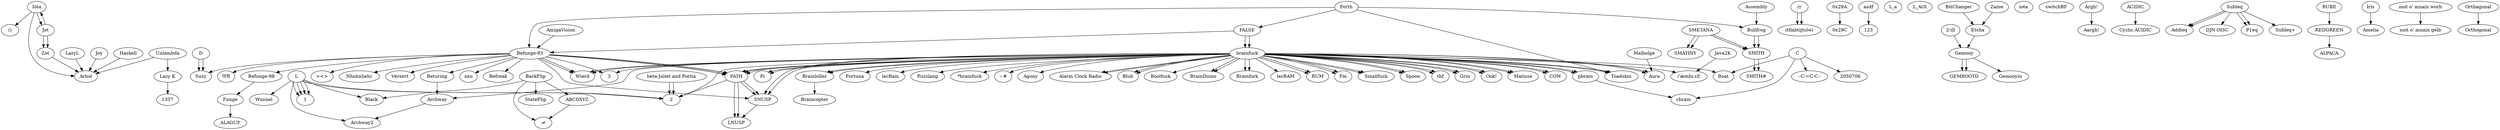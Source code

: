 digraph esolangs {
	center = true;

// DATA FROM ESOLANGS.ORG
// ALSO CHECK EVERYTHING WITH CAT'S EYE TECHNOLOGIES

// http://visjs.org/examples/graph/15_dot_language_playground.html

// (): done
	parens [label="()"];
	Iota -> parens;

// *brainfuck: done
	pointedbrainfuck [label="*brainfuck"];
	brainfuck -> pointedbrainfuck;

// --C-=C-C--: done
	minminCminequalsCminCminmin [label="--C-=C-C--"];
	C -> minminCminequalsCminCminmin;

// ///: done
	slashslashslash [label="///"];
	slashslashslash -> itflabtijtslwi;

// 0x29C: done
	zerox29A [label="0x29A"];
	zerox29C [label="0x29C"];
	zerox29A -> zerox29C;

// 123: done
	asdf -> 123;

// 1337: done
	LazyK -> 1337;

// 1L: done
	2L -> 1L;
	1L -> 1L_a;
	1L -> 1L_AOI;
	1L -> Black;
	BackFlip -> Black;
	1L -> Wunnel;

// 2050706: done
	C -> 2050706;

// 2-ill: done
	2ill [label="2-ill"];
	2L -> 2ill;

// 2iota:
	betaJulietandPortia -> 2iota;

// 2L: done
	PATH -> 2L;
	brainfuck -> 2L;
	2L -> 2ill;
	2L -> 1L;

// 3D: done
	Befunge93 -> 3D;
	3D -> Suzy;

// 3switchBF: done
	brainfuck -> 3switchBF;

// :≠: done
	Unassignable [label=":≠"];
	ABCDXYZ -> Unassignable;
	BackFlip -> Unassignable;

// ~#: done
	tildehash [label="~#"];
	brainfuck -> tildehash;

// Argh!: done
	Argh [label="Argh!"];
	Argh -> Aargh;

// Aargh!: done
	Aargh [label="Aargh!"];

// ABCDXYZ: done
	BackFlip -> ABCDXYZ;

// ACIDIC: done
	ACIDIC -> CyclicACIDIC;

// Addleq: done
	Subleq -> Addleq;

// Agony: done
	brainfuck -> Agony;

// Aheui: done
	Aheui [label="아희"];
	Befunge93 -> Aheui;

// ALAGUF: done
	Funge -> ALAGUF;

// ALPACA: done
	RUBE -> REDGREEN -> ALPACA;

// Ambi-F: done
	AmbiF [label="/ˈæmbiːɛf/"];
	brainfuck -> AmbiF;
	Java2K -> AmbiF;

// Amelia: done
	Iris -> Amelia;

// Arbol: done
	Unlambda -> Arbol;
	LazyL -> Arbol;
	Iota -> Arbol;
	Zot -> Arbol;
	Joy -> Arbol;
	Haskell -> Arbol;

// Archway: done
	Beturing -> Archway;
	Archway -> Archway2;
	brainfuck -> Archway;
	2L -> Archway2;

// Alarm Clock Radio: done
	AlarmClockRadio [label="Alarm Clock Radio"];
	brainfuck -> AlarmClockRadio;

// Aura: done
	brainfuck -> Aura;
	Malbolge -> Aura;

// axo: done
	Befunge93 -> axo;




// Befunge-93: done
	Befunge93 [label="Befunge-93"];
	Forth -> Befunge93;
	AmigaVision -> Befunge93;
	Befunge93 -> Wierd;
	Befunge93 -> Befreak;
	Befunge93 -> PATH;
	brainfuck -> PATH;

// Befunge-98:
	Befunge98 [label="Befunge-98"];
	Befunge93 -> Befunge98;

// beta-Juliet and Portia:
	betaJulietandPortia [label="beta-Juliet and Portia"];
	betaJulietandPortia -> 2iota;

// Beturing: done
	Befunge93 -> Beturing;

// Blub: done
	brainfuck -> Blub;

// Boat: done
	C -> Boat;
	brainfuck -> Boat;

// Boolfuck: done
	brainfuck -> Boolfuck;

// Braincopter: done
	Brainloller -> Braincopter;

// BrainDuino: done
	brainfuck -> BrainDuino;

// Brainfork: done
	brainfuck -> Brainfork;

// brainfuck: done
	FALSE -> brainfuck;

	// interesting variants
	brainfuck -> pbrain;
	// brainfuck -> cbrain;
	brainfuck -> lecRAM;
	brainfuck -> RUM;
	brainfuck -> Toadskin;
	brainfuck -> Brainfork;
	brainfuck -> Fm;
	brainfuck -> Smallfuck;
	brainfuck -> Spoon;
	brainfuck -> BrainDuino;
	brainfuck -> AlarmClockRadio;
	brainfuck -> tbf;
	brainfuck -> Grin;

	// funny variants
	brainfuck -> Ook;
	brainfuck -> Blub;
	brainfuck -> Matisse;
	brainfuck -> Brainloller
	brainfuck -> COW;
	brainfuck -> Pi;

	// inspired by, but with major differences
	brainfuck -> Aura;
	brainfuck -> PATH;
	Befunge93 -> PATH;
	brainfuck -> SNUSP;
	Befunge93 -> SNUSP;
	brainfuck -> Wierd;

// Brainloller: done
	brainfuck -> Brainloller;

// Bullfrog: done
	Forth -> Bullfrog;
	Assembly -> Bullfrog;
	Bullfrog -> SMITH;

// cbrain: done
	pbrain -> cbrain;
	C -> cbrain;

// COW: done
	brainfuck -> COW;

// Cyclic ACIDIC: done
	CyclicACIDIC [label="Cyclic ACIDIC"];

// DJN OISC: done
	DJNOISC [label="DJN OISC"];

// Etcha: done
	BitChanger -> Etcha;

// FALSE: done
	Forth -> FALSE;
	FALSE -> brainfuck;
	FALSE -> Befunge93;

// Fish: done
	Fish [label="><>"];
	Befunge93 -> Fish;

// Fm: done
	brainfuck -> Fm;

// Fortuna: done
	brainfuck -> Fortuna;

// Funge:
	Befunge98 -> Funge;

// Gemooy: done
	2ill -> Gemooy;
	Etcha -> Gemooy;
	Gemooy -> GEMROOTD;
	Gemooy -> Gemooyio;

// GEMROOTD: done
	Gemooy -> GEMROOTD;

// Grin: done
	brainfuck -> Grin;

// Iota: done
	Iota -> Jot;

// itflabtijtslwi: done
	slashslashslash -> itflabtijtslwi;

// Jot: done
	Jot -> Iota;
	Jot -> Zot;

// Lazy K: done
	LazyK [label="Lazy K"];
	Unlambda -> LazyK;

// lecRam: done
	brainfuck -> lecRam;

// LNUSP: done
	PATH -> LNUSP;
	SNUSP -> LNUSP;

// Matisse: done
	brainfuck -> Matisse;

// Nhohnhehr: done
	Befunge93 -> Nhohnhehr;

// noit o' mnain gelb: done
	noitomnaingelb [label="noit o' mnain gelb"];
	noitomnainworb -> noitomnaingelb;

// noit o' mnain worb: done
	noitomnainworb [label="noit o' mnain worb"];

// Ook!: done
	Ook [label="Ook!"];
	brainfuck -> Ook;

// Orthogonal: done
	Orthagonal -> Orthogonal;

// P1eq: done
	Subleq -> P1eq;

// PATH: done
	brainfuck -> PATH;
	Befunge93 -> PATH;
	PATH -> SNUSP;
	PATH -> LNUSP;

// pbrain: done
	brainfuck -> pbrain;

// Pi: done
	brainfuck -> Pi;

// Puzzlang: done
	brainfuck -> Puzzlang;

// RUM: done
	brainfuck -> RUM;

// Smallfuck: done
	brainfuck -> Smallfuck;

// SMATINY: done
	SMETANA -> SMATINY;

// SMETANA: done
	SMETANA -> SMITH;
	SMETANA -> SMATINY;

// SMITH: done
	SMETANA -> SMITH;
	Bullfrog -> SMITH;
	SMITH -> SMITHsharp;

// SMITH#: done
	SMITHsharp [label="SMITH#"];
	SMITH -> SMITHsharp;

// SNUSP: done
	PATH -> SNUSP;
	brainfuck -> SNUSP;

// Spoon: done
	brainfuck -> Spoon;

// StateFlip: done
	BackFlip -> StateFlip;

// Subleq: done
	Subleq -> Addleq;
	Subleq -> P1eq;
	Subleq -> DJNOISC;
	Subleq -> Subleqplus;

// Subleq+: done
	Subleqplus [label="Subleq+"];

// Suzy: done
	Befunge93 -> Suzy;
	3D -> Suzy;

// tbf: done
	brainfuck -> tbf;

// Toadskin: done
	brainfuck -> Toadskin;
	Forth -> Toadskin;

// Versert: done
	Befunge93 -> Versert;

// Wierd: done
	brainfuck -> Wierd;
	Befunge93 -> Wierd;

// Zame: done
	Zame -> Etcha;

// Zot: done
	Jot -> Zot;



// Malbolge:
	Malbolge;
}
